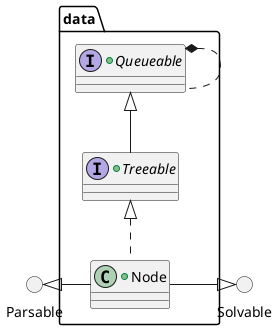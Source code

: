 @startuml

    () Solvable
    () Parsable

package data {

    +interface Queueable {
    }

    +interface Treeable extends Queueable{
    }

    +class Node implements Treeable{
    }
}

        Queueable   *..     Queueable

        Parsable    <|-right-    Node
        Node        -right-|>  Solvable

@enduml